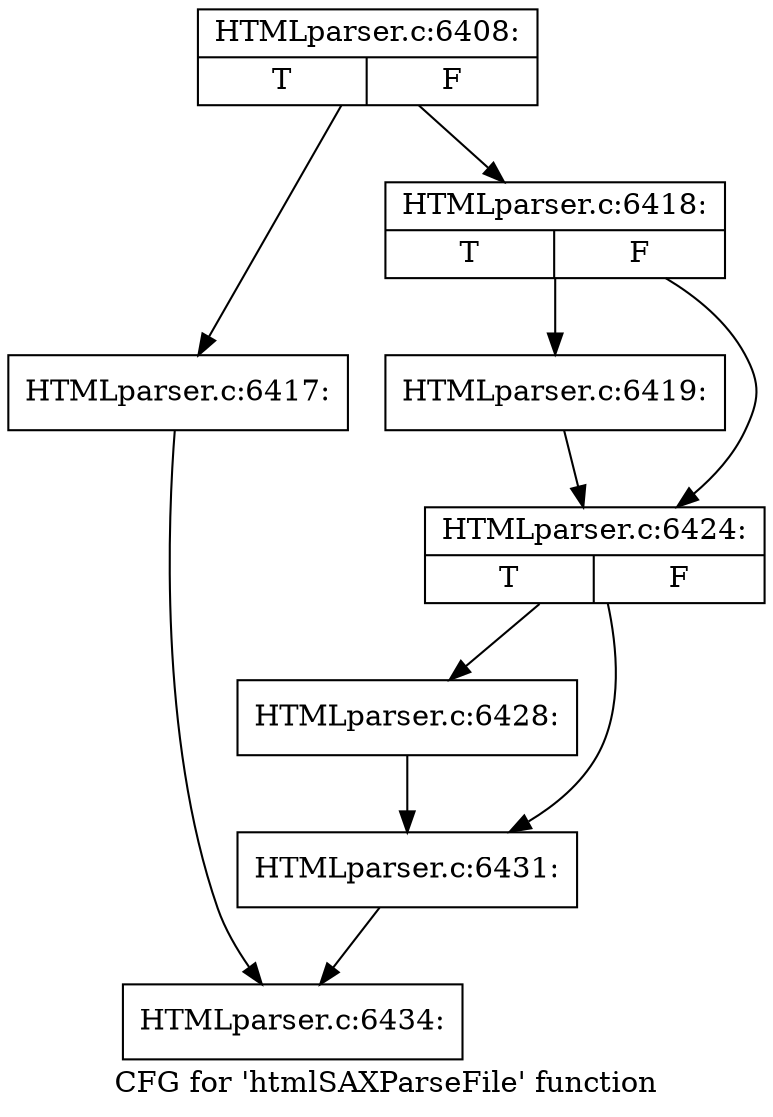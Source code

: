 digraph "CFG for 'htmlSAXParseFile' function" {
	label="CFG for 'htmlSAXParseFile' function";

	Node0x5630c5cce4b0 [shape=record,label="{HTMLparser.c:6408:|{<s0>T|<s1>F}}"];
	Node0x5630c5cce4b0 -> Node0x5630c5dd0890;
	Node0x5630c5cce4b0 -> Node0x5630c5dd08e0;
	Node0x5630c5dd0890 [shape=record,label="{HTMLparser.c:6417:}"];
	Node0x5630c5dd0890 -> Node0x5630c5dcd610;
	Node0x5630c5dd08e0 [shape=record,label="{HTMLparser.c:6418:|{<s0>T|<s1>F}}"];
	Node0x5630c5dd08e0 -> Node0x5630c5dd0d40;
	Node0x5630c5dd08e0 -> Node0x5630c5dd0d90;
	Node0x5630c5dd0d40 [shape=record,label="{HTMLparser.c:6419:}"];
	Node0x5630c5dd0d40 -> Node0x5630c5dd0d90;
	Node0x5630c5dd0d90 [shape=record,label="{HTMLparser.c:6424:|{<s0>T|<s1>F}}"];
	Node0x5630c5dd0d90 -> Node0x5630c5dd1b30;
	Node0x5630c5dd0d90 -> Node0x5630c5dd1b80;
	Node0x5630c5dd1b30 [shape=record,label="{HTMLparser.c:6428:}"];
	Node0x5630c5dd1b30 -> Node0x5630c5dd1b80;
	Node0x5630c5dd1b80 [shape=record,label="{HTMLparser.c:6431:}"];
	Node0x5630c5dd1b80 -> Node0x5630c5dcd610;
	Node0x5630c5dcd610 [shape=record,label="{HTMLparser.c:6434:}"];
}
